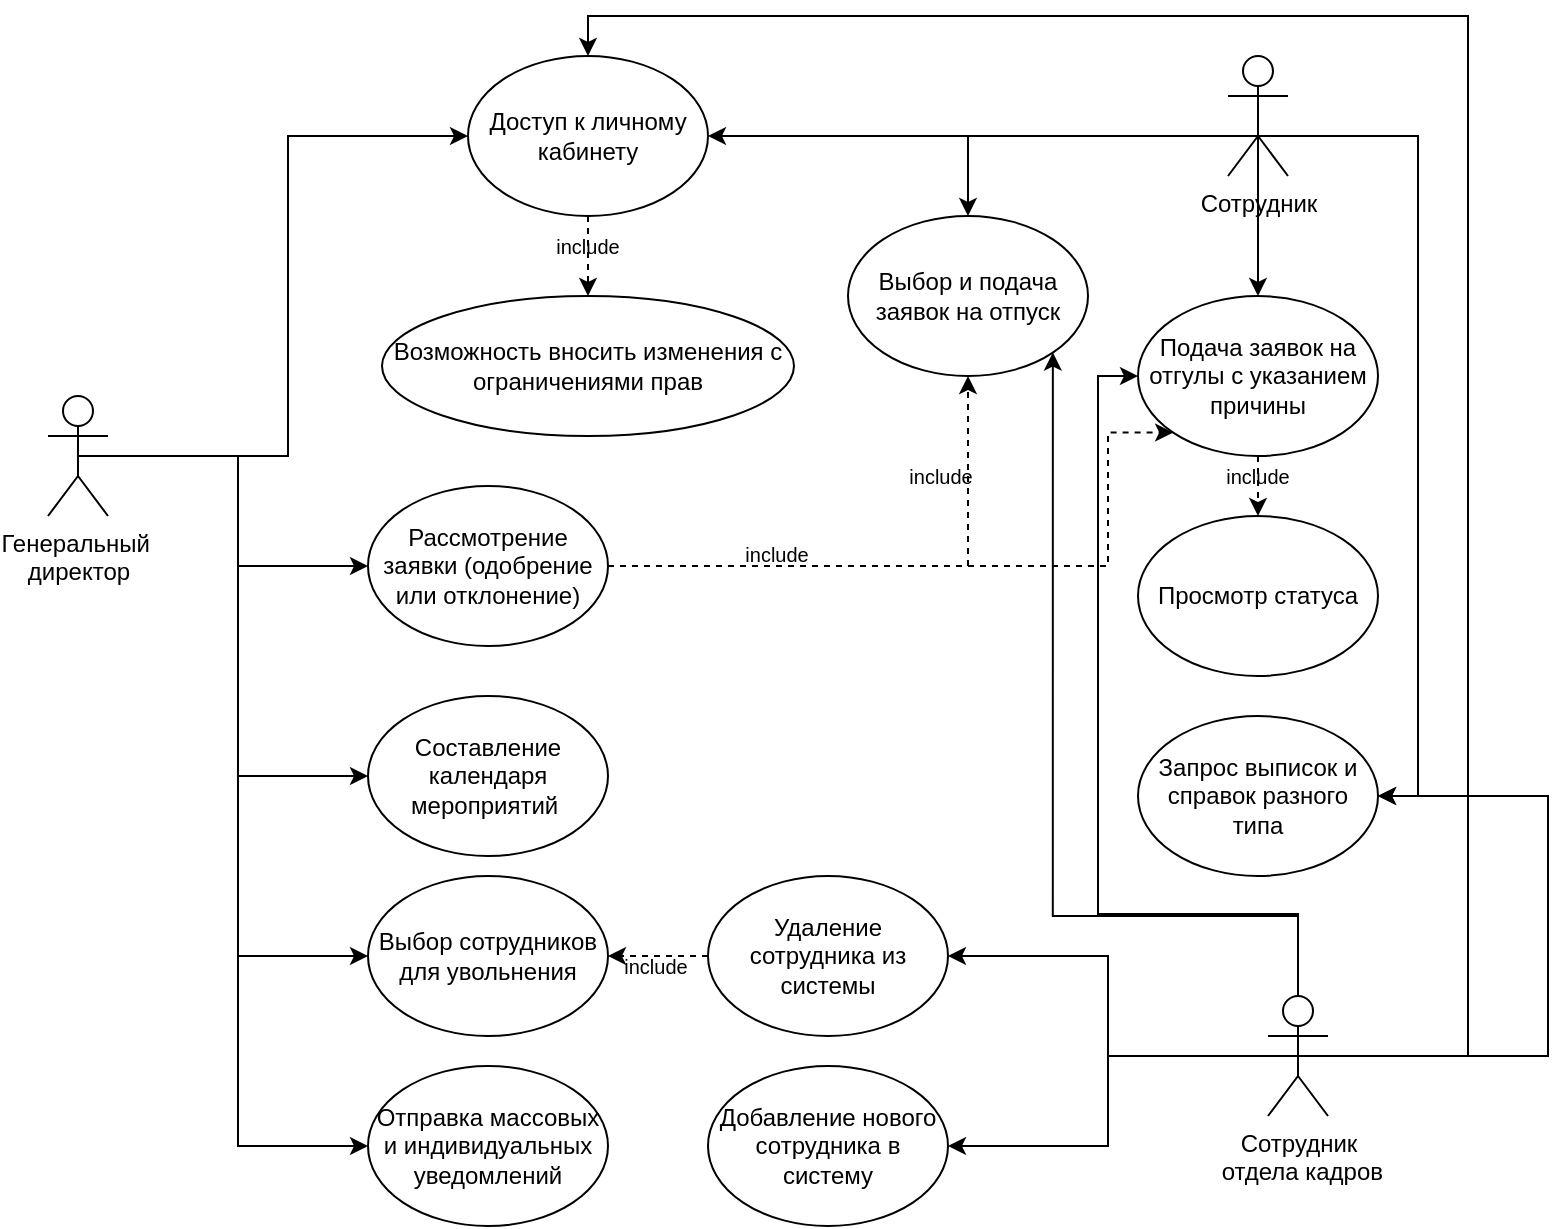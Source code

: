 <mxfile version="26.1.1">
  <diagram name="Страница — 1" id="15bjp_rgUal6wEYcdCwj">
    <mxGraphModel dx="1013" dy="600" grid="0" gridSize="10" guides="1" tooltips="1" connect="1" arrows="1" fold="1" page="0" pageScale="1" pageWidth="827" pageHeight="1169" math="0" shadow="0">
      <root>
        <mxCell id="0" />
        <mxCell id="1" parent="0" />
        <mxCell id="Vvg-1JDJt23jfwdJwmDV-11" style="edgeStyle=orthogonalEdgeStyle;rounded=0;orthogonalLoop=1;jettySize=auto;html=1;exitX=0.5;exitY=0.5;exitDx=0;exitDy=0;exitPerimeter=0;entryX=1;entryY=0.5;entryDx=0;entryDy=0;" edge="1" parent="1" source="Vvg-1JDJt23jfwdJwmDV-1" target="Vvg-1JDJt23jfwdJwmDV-10">
          <mxGeometry relative="1" as="geometry">
            <Array as="points">
              <mxPoint x="715" y="80" />
            </Array>
          </mxGeometry>
        </mxCell>
        <mxCell id="Vvg-1JDJt23jfwdJwmDV-18" style="edgeStyle=orthogonalEdgeStyle;rounded=0;orthogonalLoop=1;jettySize=auto;html=1;exitX=0.5;exitY=0.5;exitDx=0;exitDy=0;exitPerimeter=0;entryX=0.5;entryY=0;entryDx=0;entryDy=0;" edge="1" parent="1" source="Vvg-1JDJt23jfwdJwmDV-1" target="Vvg-1JDJt23jfwdJwmDV-15">
          <mxGeometry relative="1" as="geometry">
            <Array as="points">
              <mxPoint x="715" y="80" />
              <mxPoint x="570" y="80" />
            </Array>
          </mxGeometry>
        </mxCell>
        <mxCell id="Vvg-1JDJt23jfwdJwmDV-19" style="edgeStyle=orthogonalEdgeStyle;rounded=0;orthogonalLoop=1;jettySize=auto;html=1;entryX=0.5;entryY=0;entryDx=0;entryDy=0;exitX=0.5;exitY=0.5;exitDx=0;exitDy=0;exitPerimeter=0;" edge="1" parent="1" source="Vvg-1JDJt23jfwdJwmDV-1" target="Vvg-1JDJt23jfwdJwmDV-17">
          <mxGeometry relative="1" as="geometry" />
        </mxCell>
        <mxCell id="Vvg-1JDJt23jfwdJwmDV-24" style="edgeStyle=orthogonalEdgeStyle;rounded=0;orthogonalLoop=1;jettySize=auto;html=1;entryX=1;entryY=0.5;entryDx=0;entryDy=0;" edge="1" parent="1" target="Vvg-1JDJt23jfwdJwmDV-23">
          <mxGeometry relative="1" as="geometry">
            <mxPoint x="700" y="80" as="sourcePoint" />
            <Array as="points">
              <mxPoint x="795" y="80" />
              <mxPoint x="795" y="410" />
            </Array>
          </mxGeometry>
        </mxCell>
        <mxCell id="Vvg-1JDJt23jfwdJwmDV-1" value="Сотрудник" style="shape=umlActor;verticalLabelPosition=bottom;verticalAlign=top;html=1;outlineConnect=0;" vertex="1" parent="1">
          <mxGeometry x="700" y="40" width="30" height="60" as="geometry" />
        </mxCell>
        <mxCell id="Vvg-1JDJt23jfwdJwmDV-26" style="edgeStyle=orthogonalEdgeStyle;rounded=0;orthogonalLoop=1;jettySize=auto;html=1;entryX=0;entryY=0.5;entryDx=0;entryDy=0;" edge="1" parent="1" source="Vvg-1JDJt23jfwdJwmDV-2" target="Vvg-1JDJt23jfwdJwmDV-10">
          <mxGeometry relative="1" as="geometry" />
        </mxCell>
        <mxCell id="Vvg-1JDJt23jfwdJwmDV-28" style="edgeStyle=orthogonalEdgeStyle;rounded=0;orthogonalLoop=1;jettySize=auto;html=1;entryX=0;entryY=0.5;entryDx=0;entryDy=0;" edge="1" parent="1" source="Vvg-1JDJt23jfwdJwmDV-2" target="Vvg-1JDJt23jfwdJwmDV-27">
          <mxGeometry relative="1" as="geometry" />
        </mxCell>
        <mxCell id="Vvg-1JDJt23jfwdJwmDV-33" style="edgeStyle=orthogonalEdgeStyle;rounded=0;orthogonalLoop=1;jettySize=auto;html=1;exitX=0.5;exitY=0.5;exitDx=0;exitDy=0;exitPerimeter=0;entryX=0;entryY=0.5;entryDx=0;entryDy=0;" edge="1" parent="1" source="Vvg-1JDJt23jfwdJwmDV-2" target="Vvg-1JDJt23jfwdJwmDV-31">
          <mxGeometry relative="1" as="geometry" />
        </mxCell>
        <mxCell id="Vvg-1JDJt23jfwdJwmDV-35" style="edgeStyle=orthogonalEdgeStyle;rounded=0;orthogonalLoop=1;jettySize=auto;html=1;exitX=0.5;exitY=0.5;exitDx=0;exitDy=0;exitPerimeter=0;entryX=0;entryY=0.5;entryDx=0;entryDy=0;" edge="1" parent="1" source="Vvg-1JDJt23jfwdJwmDV-2" target="Vvg-1JDJt23jfwdJwmDV-34">
          <mxGeometry relative="1" as="geometry" />
        </mxCell>
        <mxCell id="Vvg-1JDJt23jfwdJwmDV-38" style="edgeStyle=orthogonalEdgeStyle;rounded=0;orthogonalLoop=1;jettySize=auto;html=1;exitX=0.5;exitY=0.5;exitDx=0;exitDy=0;exitPerimeter=0;entryX=0;entryY=0.5;entryDx=0;entryDy=0;" edge="1" parent="1" source="Vvg-1JDJt23jfwdJwmDV-2" target="Vvg-1JDJt23jfwdJwmDV-36">
          <mxGeometry relative="1" as="geometry" />
        </mxCell>
        <mxCell id="Vvg-1JDJt23jfwdJwmDV-2" value="Генеральный&amp;nbsp;&lt;div&gt;директор&lt;/div&gt;" style="shape=umlActor;verticalLabelPosition=bottom;verticalAlign=top;html=1;outlineConnect=0;" vertex="1" parent="1">
          <mxGeometry x="110" y="210" width="30" height="60" as="geometry" />
        </mxCell>
        <mxCell id="Vvg-1JDJt23jfwdJwmDV-42" style="edgeStyle=orthogonalEdgeStyle;rounded=0;orthogonalLoop=1;jettySize=auto;html=1;exitX=0.5;exitY=0.5;exitDx=0;exitDy=0;exitPerimeter=0;entryX=1;entryY=0.5;entryDx=0;entryDy=0;" edge="1" parent="1" source="Vvg-1JDJt23jfwdJwmDV-9" target="Vvg-1JDJt23jfwdJwmDV-41">
          <mxGeometry relative="1" as="geometry" />
        </mxCell>
        <mxCell id="Vvg-1JDJt23jfwdJwmDV-49" style="edgeStyle=orthogonalEdgeStyle;rounded=0;orthogonalLoop=1;jettySize=auto;html=1;exitX=0.5;exitY=0.5;exitDx=0;exitDy=0;exitPerimeter=0;entryX=1;entryY=0.5;entryDx=0;entryDy=0;" edge="1" parent="1" source="Vvg-1JDJt23jfwdJwmDV-9" target="Vvg-1JDJt23jfwdJwmDV-46">
          <mxGeometry relative="1" as="geometry" />
        </mxCell>
        <mxCell id="Vvg-1JDJt23jfwdJwmDV-50" style="edgeStyle=orthogonalEdgeStyle;rounded=0;orthogonalLoop=1;jettySize=auto;html=1;exitX=0.5;exitY=0.5;exitDx=0;exitDy=0;exitPerimeter=0;entryX=0.5;entryY=0;entryDx=0;entryDy=0;" edge="1" parent="1" source="Vvg-1JDJt23jfwdJwmDV-9" target="Vvg-1JDJt23jfwdJwmDV-10">
          <mxGeometry relative="1" as="geometry">
            <Array as="points">
              <mxPoint x="820" y="540" />
              <mxPoint x="820" y="20" />
              <mxPoint x="380" y="20" />
            </Array>
          </mxGeometry>
        </mxCell>
        <mxCell id="Vvg-1JDJt23jfwdJwmDV-51" style="edgeStyle=orthogonalEdgeStyle;rounded=0;orthogonalLoop=1;jettySize=auto;html=1;exitX=0.5;exitY=0.5;exitDx=0;exitDy=0;exitPerimeter=0;entryX=0;entryY=0.5;entryDx=0;entryDy=0;" edge="1" parent="1" source="Vvg-1JDJt23jfwdJwmDV-9" target="Vvg-1JDJt23jfwdJwmDV-17">
          <mxGeometry relative="1" as="geometry">
            <Array as="points">
              <mxPoint x="735" y="469" />
              <mxPoint x="635" y="469" />
              <mxPoint x="635" y="200" />
            </Array>
          </mxGeometry>
        </mxCell>
        <mxCell id="Vvg-1JDJt23jfwdJwmDV-53" style="edgeStyle=orthogonalEdgeStyle;rounded=0;orthogonalLoop=1;jettySize=auto;html=1;entryX=1;entryY=1;entryDx=0;entryDy=0;" edge="1" parent="1" source="Vvg-1JDJt23jfwdJwmDV-9" target="Vvg-1JDJt23jfwdJwmDV-15">
          <mxGeometry relative="1" as="geometry">
            <Array as="points">
              <mxPoint x="735" y="470" />
              <mxPoint x="612" y="470" />
            </Array>
          </mxGeometry>
        </mxCell>
        <mxCell id="Vvg-1JDJt23jfwdJwmDV-56" style="edgeStyle=orthogonalEdgeStyle;rounded=0;orthogonalLoop=1;jettySize=auto;html=1;exitX=0.5;exitY=0.5;exitDx=0;exitDy=0;exitPerimeter=0;entryX=1;entryY=0.5;entryDx=0;entryDy=0;" edge="1" parent="1" source="Vvg-1JDJt23jfwdJwmDV-9" target="Vvg-1JDJt23jfwdJwmDV-23">
          <mxGeometry relative="1" as="geometry">
            <Array as="points">
              <mxPoint x="860" y="540" />
              <mxPoint x="860" y="410" />
            </Array>
          </mxGeometry>
        </mxCell>
        <mxCell id="Vvg-1JDJt23jfwdJwmDV-9" value="Сотрудник&lt;div&gt;&amp;nbsp;отдела кадров&lt;/div&gt;" style="shape=umlActor;verticalLabelPosition=bottom;verticalAlign=top;html=1;outlineConnect=0;" vertex="1" parent="1">
          <mxGeometry x="720" y="510" width="30" height="60" as="geometry" />
        </mxCell>
        <mxCell id="Vvg-1JDJt23jfwdJwmDV-13" style="edgeStyle=orthogonalEdgeStyle;rounded=0;orthogonalLoop=1;jettySize=auto;html=1;exitX=0.5;exitY=1;exitDx=0;exitDy=0;entryX=0.5;entryY=0;entryDx=0;entryDy=0;dashed=1;" edge="1" parent="1" source="Vvg-1JDJt23jfwdJwmDV-10" target="Vvg-1JDJt23jfwdJwmDV-12">
          <mxGeometry relative="1" as="geometry" />
        </mxCell>
        <mxCell id="Vvg-1JDJt23jfwdJwmDV-10" value="Доступ к личному кабинету" style="ellipse;whiteSpace=wrap;html=1;" vertex="1" parent="1">
          <mxGeometry x="320" y="40" width="120" height="80" as="geometry" />
        </mxCell>
        <mxCell id="Vvg-1JDJt23jfwdJwmDV-12" value="Возможность вносить изменения с ограничениями прав" style="ellipse;whiteSpace=wrap;html=1;" vertex="1" parent="1">
          <mxGeometry x="277" y="160" width="206" height="70" as="geometry" />
        </mxCell>
        <mxCell id="Vvg-1JDJt23jfwdJwmDV-14" value="&lt;font style=&quot;font-size: 10px;&quot;&gt;include&lt;/font&gt;" style="text;html=1;align=center;verticalAlign=middle;whiteSpace=wrap;rounded=0;" vertex="1" parent="1">
          <mxGeometry x="360" y="130" width="40" height="10" as="geometry" />
        </mxCell>
        <mxCell id="Vvg-1JDJt23jfwdJwmDV-15" value="Выбор и подача заявок на отпуск" style="ellipse;whiteSpace=wrap;html=1;" vertex="1" parent="1">
          <mxGeometry x="510" y="120" width="120" height="80" as="geometry" />
        </mxCell>
        <mxCell id="Vvg-1JDJt23jfwdJwmDV-21" style="edgeStyle=orthogonalEdgeStyle;rounded=0;orthogonalLoop=1;jettySize=auto;html=1;exitX=0.5;exitY=1;exitDx=0;exitDy=0;entryX=0.5;entryY=0;entryDx=0;entryDy=0;dashed=1;" edge="1" parent="1" source="Vvg-1JDJt23jfwdJwmDV-17" target="Vvg-1JDJt23jfwdJwmDV-20">
          <mxGeometry relative="1" as="geometry" />
        </mxCell>
        <mxCell id="Vvg-1JDJt23jfwdJwmDV-17" value="Подача заявок на отгулы с указанием причины" style="ellipse;whiteSpace=wrap;html=1;" vertex="1" parent="1">
          <mxGeometry x="655" y="160" width="120" height="80" as="geometry" />
        </mxCell>
        <mxCell id="Vvg-1JDJt23jfwdJwmDV-20" value="Просмотр статуса" style="ellipse;whiteSpace=wrap;html=1;" vertex="1" parent="1">
          <mxGeometry x="655" y="270" width="120" height="80" as="geometry" />
        </mxCell>
        <mxCell id="Vvg-1JDJt23jfwdJwmDV-22" value="&lt;font style=&quot;font-size: 10px;&quot;&gt;include&lt;/font&gt;" style="text;html=1;align=center;verticalAlign=middle;whiteSpace=wrap;rounded=0;" vertex="1" parent="1">
          <mxGeometry x="695" y="245" width="40" height="10" as="geometry" />
        </mxCell>
        <mxCell id="Vvg-1JDJt23jfwdJwmDV-23" value="Запрос выписок и справок разного типа" style="ellipse;whiteSpace=wrap;html=1;" vertex="1" parent="1">
          <mxGeometry x="655" y="370" width="120" height="80" as="geometry" />
        </mxCell>
        <mxCell id="Vvg-1JDJt23jfwdJwmDV-29" style="edgeStyle=orthogonalEdgeStyle;rounded=0;orthogonalLoop=1;jettySize=auto;html=1;exitX=1;exitY=0.5;exitDx=0;exitDy=0;entryX=0.5;entryY=1;entryDx=0;entryDy=0;dashed=1;" edge="1" parent="1" source="Vvg-1JDJt23jfwdJwmDV-27" target="Vvg-1JDJt23jfwdJwmDV-15">
          <mxGeometry relative="1" as="geometry" />
        </mxCell>
        <mxCell id="Vvg-1JDJt23jfwdJwmDV-30" style="edgeStyle=orthogonalEdgeStyle;rounded=0;orthogonalLoop=1;jettySize=auto;html=1;exitX=1;exitY=0.5;exitDx=0;exitDy=0;entryX=0;entryY=1;entryDx=0;entryDy=0;dashed=1;" edge="1" parent="1" source="Vvg-1JDJt23jfwdJwmDV-27" target="Vvg-1JDJt23jfwdJwmDV-17">
          <mxGeometry relative="1" as="geometry">
            <Array as="points">
              <mxPoint x="640" y="295" />
              <mxPoint x="640" y="228" />
            </Array>
          </mxGeometry>
        </mxCell>
        <mxCell id="Vvg-1JDJt23jfwdJwmDV-27" value="Рассмотрение заявки (одобрение или отклонение)" style="ellipse;whiteSpace=wrap;html=1;" vertex="1" parent="1">
          <mxGeometry x="270" y="255" width="120" height="80" as="geometry" />
        </mxCell>
        <mxCell id="Vvg-1JDJt23jfwdJwmDV-31" value="Составление календаря мероприятий&amp;nbsp;" style="ellipse;whiteSpace=wrap;html=1;" vertex="1" parent="1">
          <mxGeometry x="270" y="360" width="120" height="80" as="geometry" />
        </mxCell>
        <mxCell id="Vvg-1JDJt23jfwdJwmDV-34" value="Выбор сотрудников для увольнения" style="ellipse;whiteSpace=wrap;html=1;" vertex="1" parent="1">
          <mxGeometry x="270" y="450" width="120" height="80" as="geometry" />
        </mxCell>
        <mxCell id="Vvg-1JDJt23jfwdJwmDV-36" value="Отправка массовых и индивидуальных уведомлений" style="ellipse;whiteSpace=wrap;html=1;" vertex="1" parent="1">
          <mxGeometry x="270" y="545" width="120" height="80" as="geometry" />
        </mxCell>
        <mxCell id="Vvg-1JDJt23jfwdJwmDV-47" style="edgeStyle=orthogonalEdgeStyle;rounded=0;orthogonalLoop=1;jettySize=auto;html=1;entryX=1;entryY=0.5;entryDx=0;entryDy=0;dashed=1;" edge="1" parent="1" source="Vvg-1JDJt23jfwdJwmDV-41" target="Vvg-1JDJt23jfwdJwmDV-34">
          <mxGeometry relative="1" as="geometry" />
        </mxCell>
        <mxCell id="Vvg-1JDJt23jfwdJwmDV-41" value="Удаление сотрудника из системы" style="ellipse;whiteSpace=wrap;html=1;" vertex="1" parent="1">
          <mxGeometry x="440" y="450" width="120" height="80" as="geometry" />
        </mxCell>
        <mxCell id="Vvg-1JDJt23jfwdJwmDV-45" value="&lt;font style=&quot;font-size: 10px;&quot;&gt;include&lt;/font&gt;" style="text;html=1;align=center;verticalAlign=middle;whiteSpace=wrap;rounded=0;" vertex="1" parent="1">
          <mxGeometry x="394" y="490" width="40" height="10" as="geometry" />
        </mxCell>
        <mxCell id="Vvg-1JDJt23jfwdJwmDV-46" value="Добавление нового сотрудника в систему" style="ellipse;whiteSpace=wrap;html=1;" vertex="1" parent="1">
          <mxGeometry x="440" y="545" width="120" height="80" as="geometry" />
        </mxCell>
        <mxCell id="Vvg-1JDJt23jfwdJwmDV-57" value="&lt;font style=&quot;font-size: 10px;&quot;&gt;include&lt;/font&gt;" style="text;html=1;align=center;verticalAlign=middle;whiteSpace=wrap;rounded=0;" vertex="1" parent="1">
          <mxGeometry x="458" y="278" width="33" height="21" as="geometry" />
        </mxCell>
        <mxCell id="Vvg-1JDJt23jfwdJwmDV-60" value="&lt;font style=&quot;font-size: 10px;&quot;&gt;include&lt;/font&gt;" style="text;html=1;align=center;verticalAlign=middle;whiteSpace=wrap;rounded=0;" vertex="1" parent="1">
          <mxGeometry x="540" y="239.5" width="33" height="21" as="geometry" />
        </mxCell>
      </root>
    </mxGraphModel>
  </diagram>
</mxfile>
